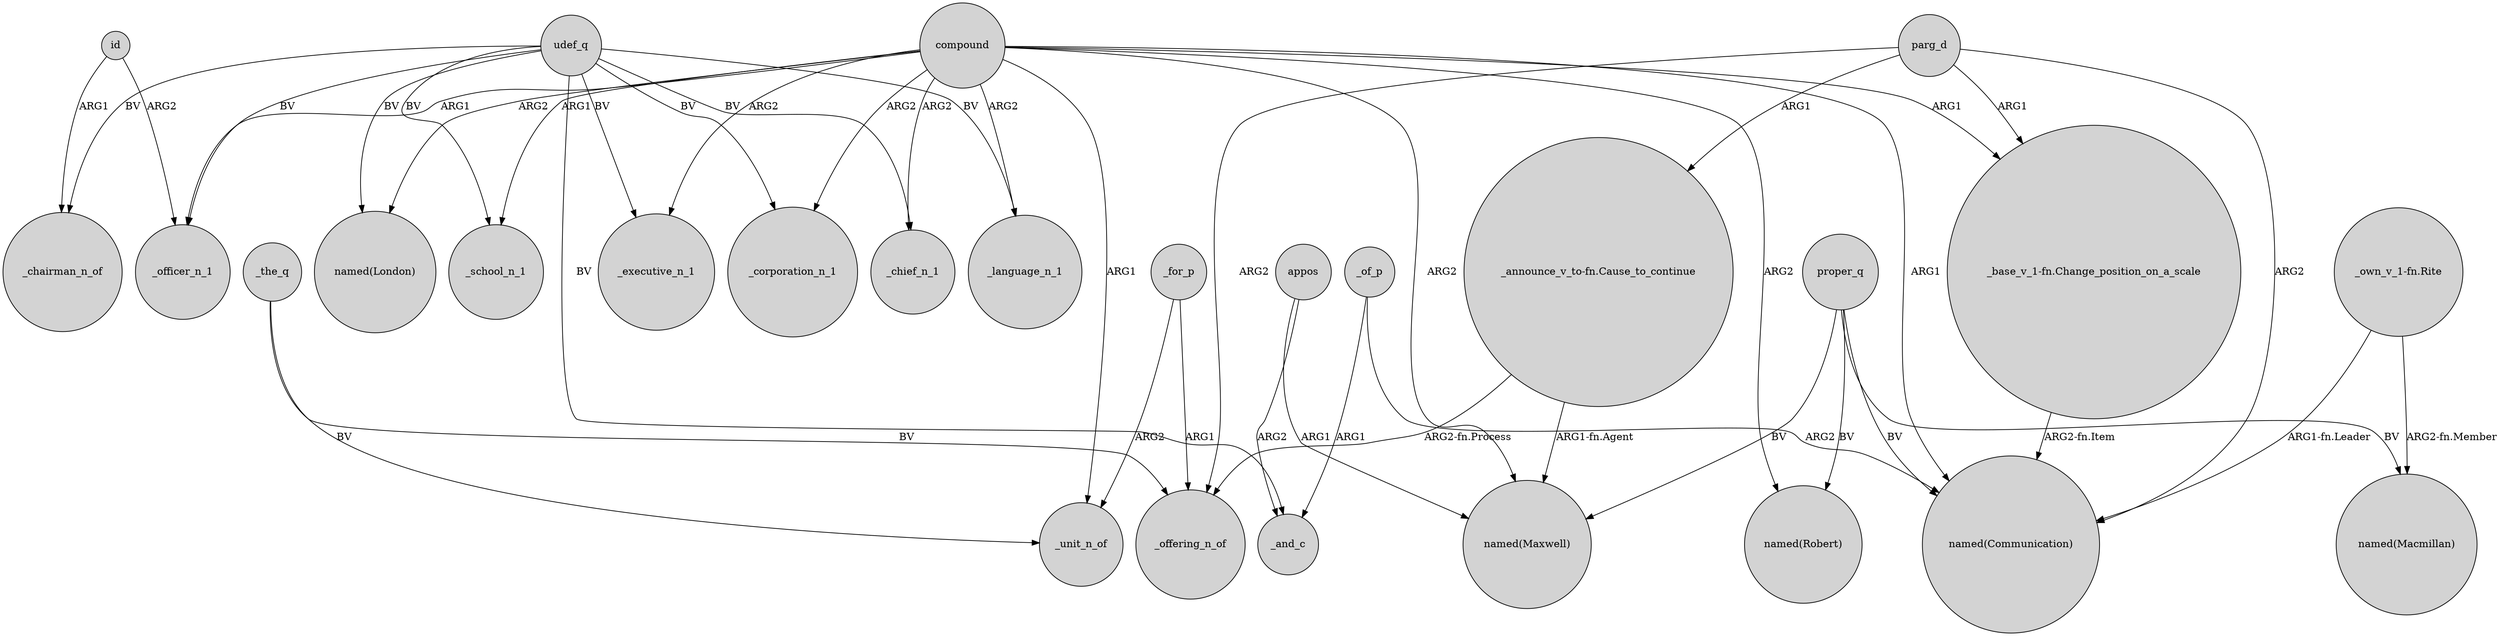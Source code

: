 digraph {
	node [shape=circle style=filled]
	id -> _chairman_n_of [label=ARG1]
	parg_d -> "_announce_v_to-fn.Cause_to_continue" [label=ARG1]
	"_own_v_1-fn.Rite" -> "named(Macmillan)" [label="ARG2-fn.Member"]
	parg_d -> "named(Communication)" [label=ARG2]
	compound -> _chief_n_1 [label=ARG2]
	appos -> _and_c [label=ARG2]
	"_own_v_1-fn.Rite" -> "named(Communication)" [label="ARG1-fn.Leader"]
	udef_q -> _language_n_1 [label=BV]
	parg_d -> "_base_v_1-fn.Change_position_on_a_scale" [label=ARG1]
	udef_q -> _chairman_n_of [label=BV]
	compound -> "named(London)" [label=ARG2]
	udef_q -> _chief_n_1 [label=BV]
	udef_q -> "named(London)" [label=BV]
	udef_q -> _school_n_1 [label=BV]
	"_announce_v_to-fn.Cause_to_continue" -> _offering_n_of [label="ARG2-fn.Process"]
	udef_q -> _and_c [label=BV]
	compound -> "named(Communication)" [label=ARG1]
	_of_p -> _and_c [label=ARG1]
	appos -> "named(Maxwell)" [label=ARG1]
	compound -> _language_n_1 [label=ARG2]
	compound -> _school_n_1 [label=ARG1]
	udef_q -> _executive_n_1 [label=BV]
	_for_p -> _unit_n_of [label=ARG2]
	compound -> "named(Robert)" [label=ARG2]
	proper_q -> "named(Communication)" [label=BV]
	_for_p -> _offering_n_of [label=ARG1]
	proper_q -> "named(Maxwell)" [label=BV]
	_the_q -> _offering_n_of [label=BV]
	"_base_v_1-fn.Change_position_on_a_scale" -> "named(Communication)" [label="ARG2-fn.Item"]
	proper_q -> "named(Macmillan)" [label=BV]
	compound -> _officer_n_1 [label=ARG1]
	compound -> "_base_v_1-fn.Change_position_on_a_scale" [label=ARG1]
	udef_q -> _officer_n_1 [label=BV]
	compound -> "named(Maxwell)" [label=ARG2]
	proper_q -> "named(Robert)" [label=BV]
	compound -> _corporation_n_1 [label=ARG2]
	udef_q -> _corporation_n_1 [label=BV]
	parg_d -> _offering_n_of [label=ARG2]
	compound -> _unit_n_of [label=ARG1]
	_the_q -> _unit_n_of [label=BV]
	id -> _officer_n_1 [label=ARG2]
	_of_p -> "named(Communication)" [label=ARG2]
	"_announce_v_to-fn.Cause_to_continue" -> "named(Maxwell)" [label="ARG1-fn.Agent"]
	compound -> _executive_n_1 [label=ARG2]
}
